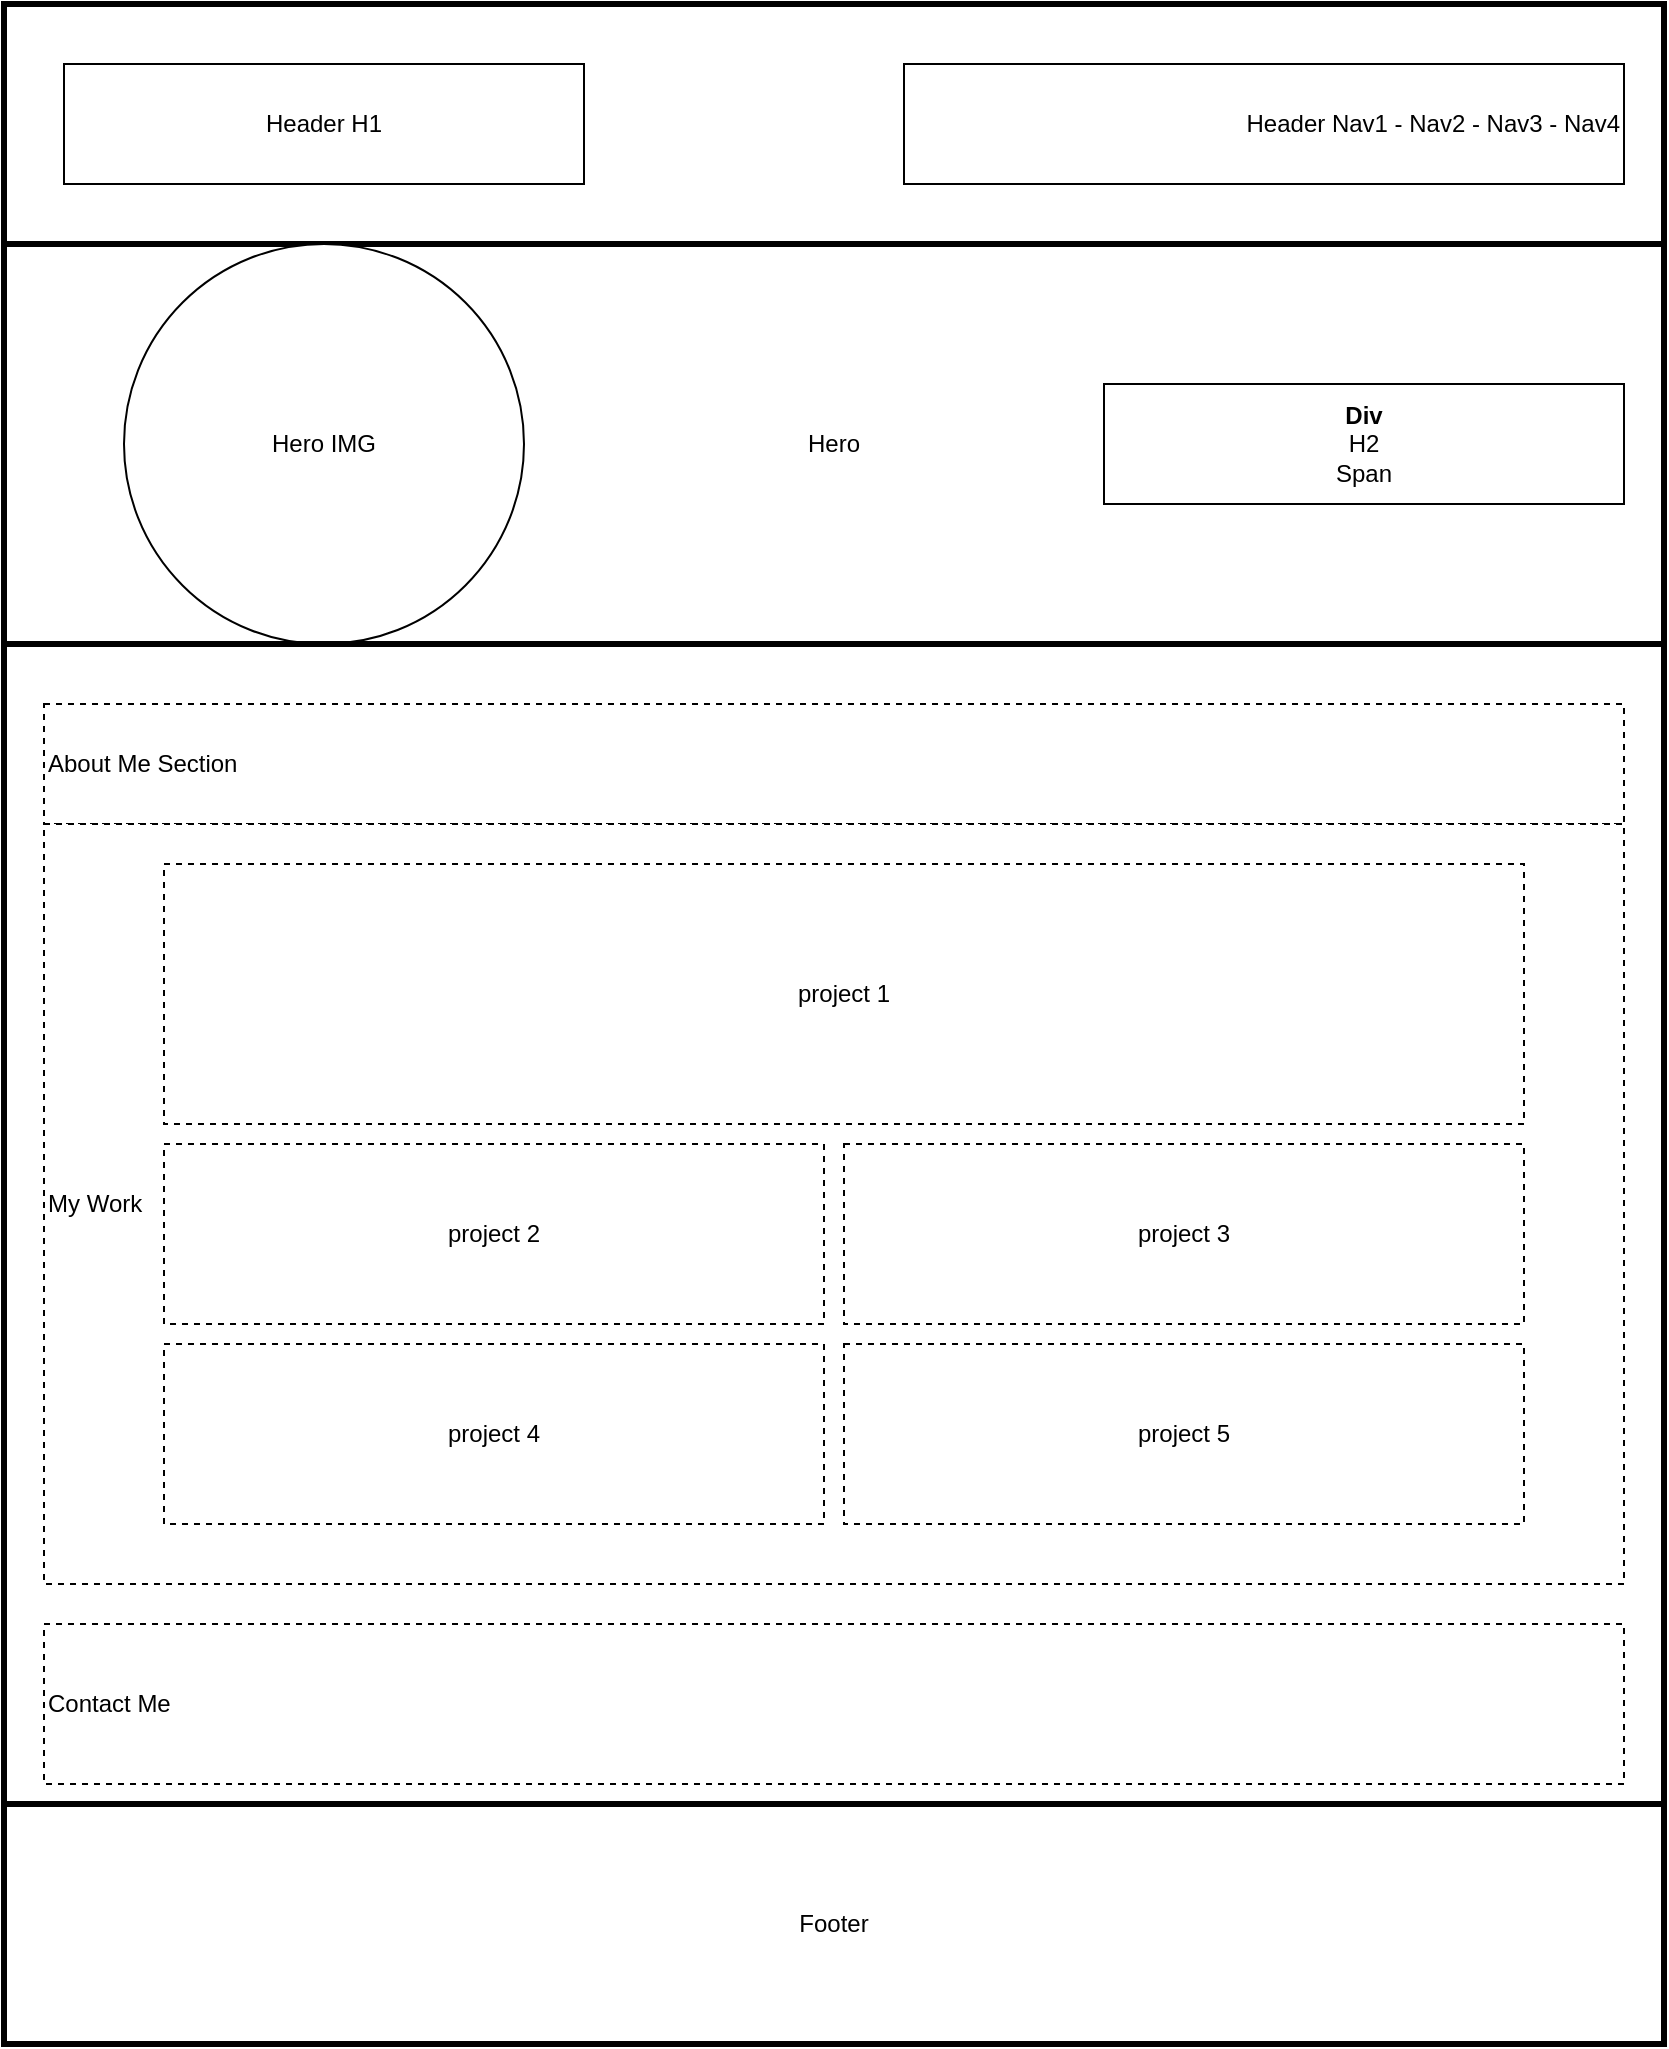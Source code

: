<mxfile version="15.8.4" type="device"><diagram id="iCaaagmmkTCXJjUMv1bv" name="Page-1"><mxGraphModel dx="1102" dy="582" grid="1" gridSize="10" guides="1" tooltips="1" connect="1" arrows="1" fold="1" page="1" pageScale="1" pageWidth="850" pageHeight="1100" math="0" shadow="0"><root><mxCell id="0"/><mxCell id="1" parent="0"/><mxCell id="jIjKcNMTr00UG4DosQdq-1" value="" style="rounded=0;whiteSpace=wrap;html=1;strokeWidth=3;" vertex="1" parent="1"><mxGeometry x="10" y="20" width="830" height="120" as="geometry"/></mxCell><mxCell id="jIjKcNMTr00UG4DosQdq-2" value="Header H1" style="rounded=0;whiteSpace=wrap;html=1;" vertex="1" parent="1"><mxGeometry x="40" y="50" width="260" height="60" as="geometry"/></mxCell><mxCell id="jIjKcNMTr00UG4DosQdq-3" value="Header Nav1 - Nav2 - Nav3 - Nav4" style="rounded=0;whiteSpace=wrap;html=1;align=right;" vertex="1" parent="1"><mxGeometry x="460" y="50" width="360" height="60" as="geometry"/></mxCell><mxCell id="jIjKcNMTr00UG4DosQdq-4" value="Hero" style="rounded=0;whiteSpace=wrap;html=1;strokeWidth=3;" vertex="1" parent="1"><mxGeometry x="10" y="140" width="830" height="200" as="geometry"/></mxCell><mxCell id="jIjKcNMTr00UG4DosQdq-5" value="Hero IMG" style="ellipse;whiteSpace=wrap;html=1;aspect=fixed;align=center;" vertex="1" parent="1"><mxGeometry x="70" y="140" width="200" height="200" as="geometry"/></mxCell><mxCell id="jIjKcNMTr00UG4DosQdq-6" value="&lt;b&gt;Div&lt;/b&gt;&lt;br&gt;H2&lt;br&gt;Span" style="rounded=0;whiteSpace=wrap;html=1;align=center;" vertex="1" parent="1"><mxGeometry x="560" y="210" width="260" height="60" as="geometry"/></mxCell><mxCell id="jIjKcNMTr00UG4DosQdq-7" value="" style="rounded=0;whiteSpace=wrap;html=1;align=center;strokeWidth=3;" vertex="1" parent="1"><mxGeometry x="10" y="340" width="830" height="580" as="geometry"/></mxCell><mxCell id="jIjKcNMTr00UG4DosQdq-8" value="Footer" style="rounded=0;whiteSpace=wrap;html=1;strokeWidth=3;" vertex="1" parent="1"><mxGeometry x="10" y="920" width="830" height="120" as="geometry"/></mxCell><mxCell id="jIjKcNMTr00UG4DosQdq-9" value="About Me Section" style="rounded=0;whiteSpace=wrap;html=1;align=left;dashed=1;" vertex="1" parent="1"><mxGeometry x="30" y="370" width="790" height="60" as="geometry"/></mxCell><mxCell id="jIjKcNMTr00UG4DosQdq-10" value="My Work" style="rounded=0;whiteSpace=wrap;html=1;align=left;dashed=1;" vertex="1" parent="1"><mxGeometry x="30" y="430" width="790" height="380" as="geometry"/></mxCell><mxCell id="jIjKcNMTr00UG4DosQdq-11" value="project 1" style="rounded=0;whiteSpace=wrap;html=1;align=center;dashed=1;" vertex="1" parent="1"><mxGeometry x="90" y="450" width="680" height="130" as="geometry"/></mxCell><mxCell id="jIjKcNMTr00UG4DosQdq-12" value="project 2" style="rounded=0;whiteSpace=wrap;html=1;align=center;dashed=1;" vertex="1" parent="1"><mxGeometry x="90" y="590" width="330" height="90" as="geometry"/></mxCell><mxCell id="jIjKcNMTr00UG4DosQdq-13" value="project 3" style="rounded=0;whiteSpace=wrap;html=1;align=center;dashed=1;" vertex="1" parent="1"><mxGeometry x="430" y="590" width="340" height="90" as="geometry"/></mxCell><mxCell id="jIjKcNMTr00UG4DosQdq-16" value="project 4" style="rounded=0;whiteSpace=wrap;html=1;align=center;dashed=1;" vertex="1" parent="1"><mxGeometry x="90" y="690" width="330" height="90" as="geometry"/></mxCell><mxCell id="jIjKcNMTr00UG4DosQdq-17" value="project 5" style="rounded=0;whiteSpace=wrap;html=1;align=center;dashed=1;" vertex="1" parent="1"><mxGeometry x="430" y="690" width="340" height="90" as="geometry"/></mxCell><mxCell id="jIjKcNMTr00UG4DosQdq-18" value="Contact Me" style="rounded=0;whiteSpace=wrap;html=1;align=left;dashed=1;" vertex="1" parent="1"><mxGeometry x="30" y="830" width="790" height="80" as="geometry"/></mxCell></root></mxGraphModel></diagram></mxfile>